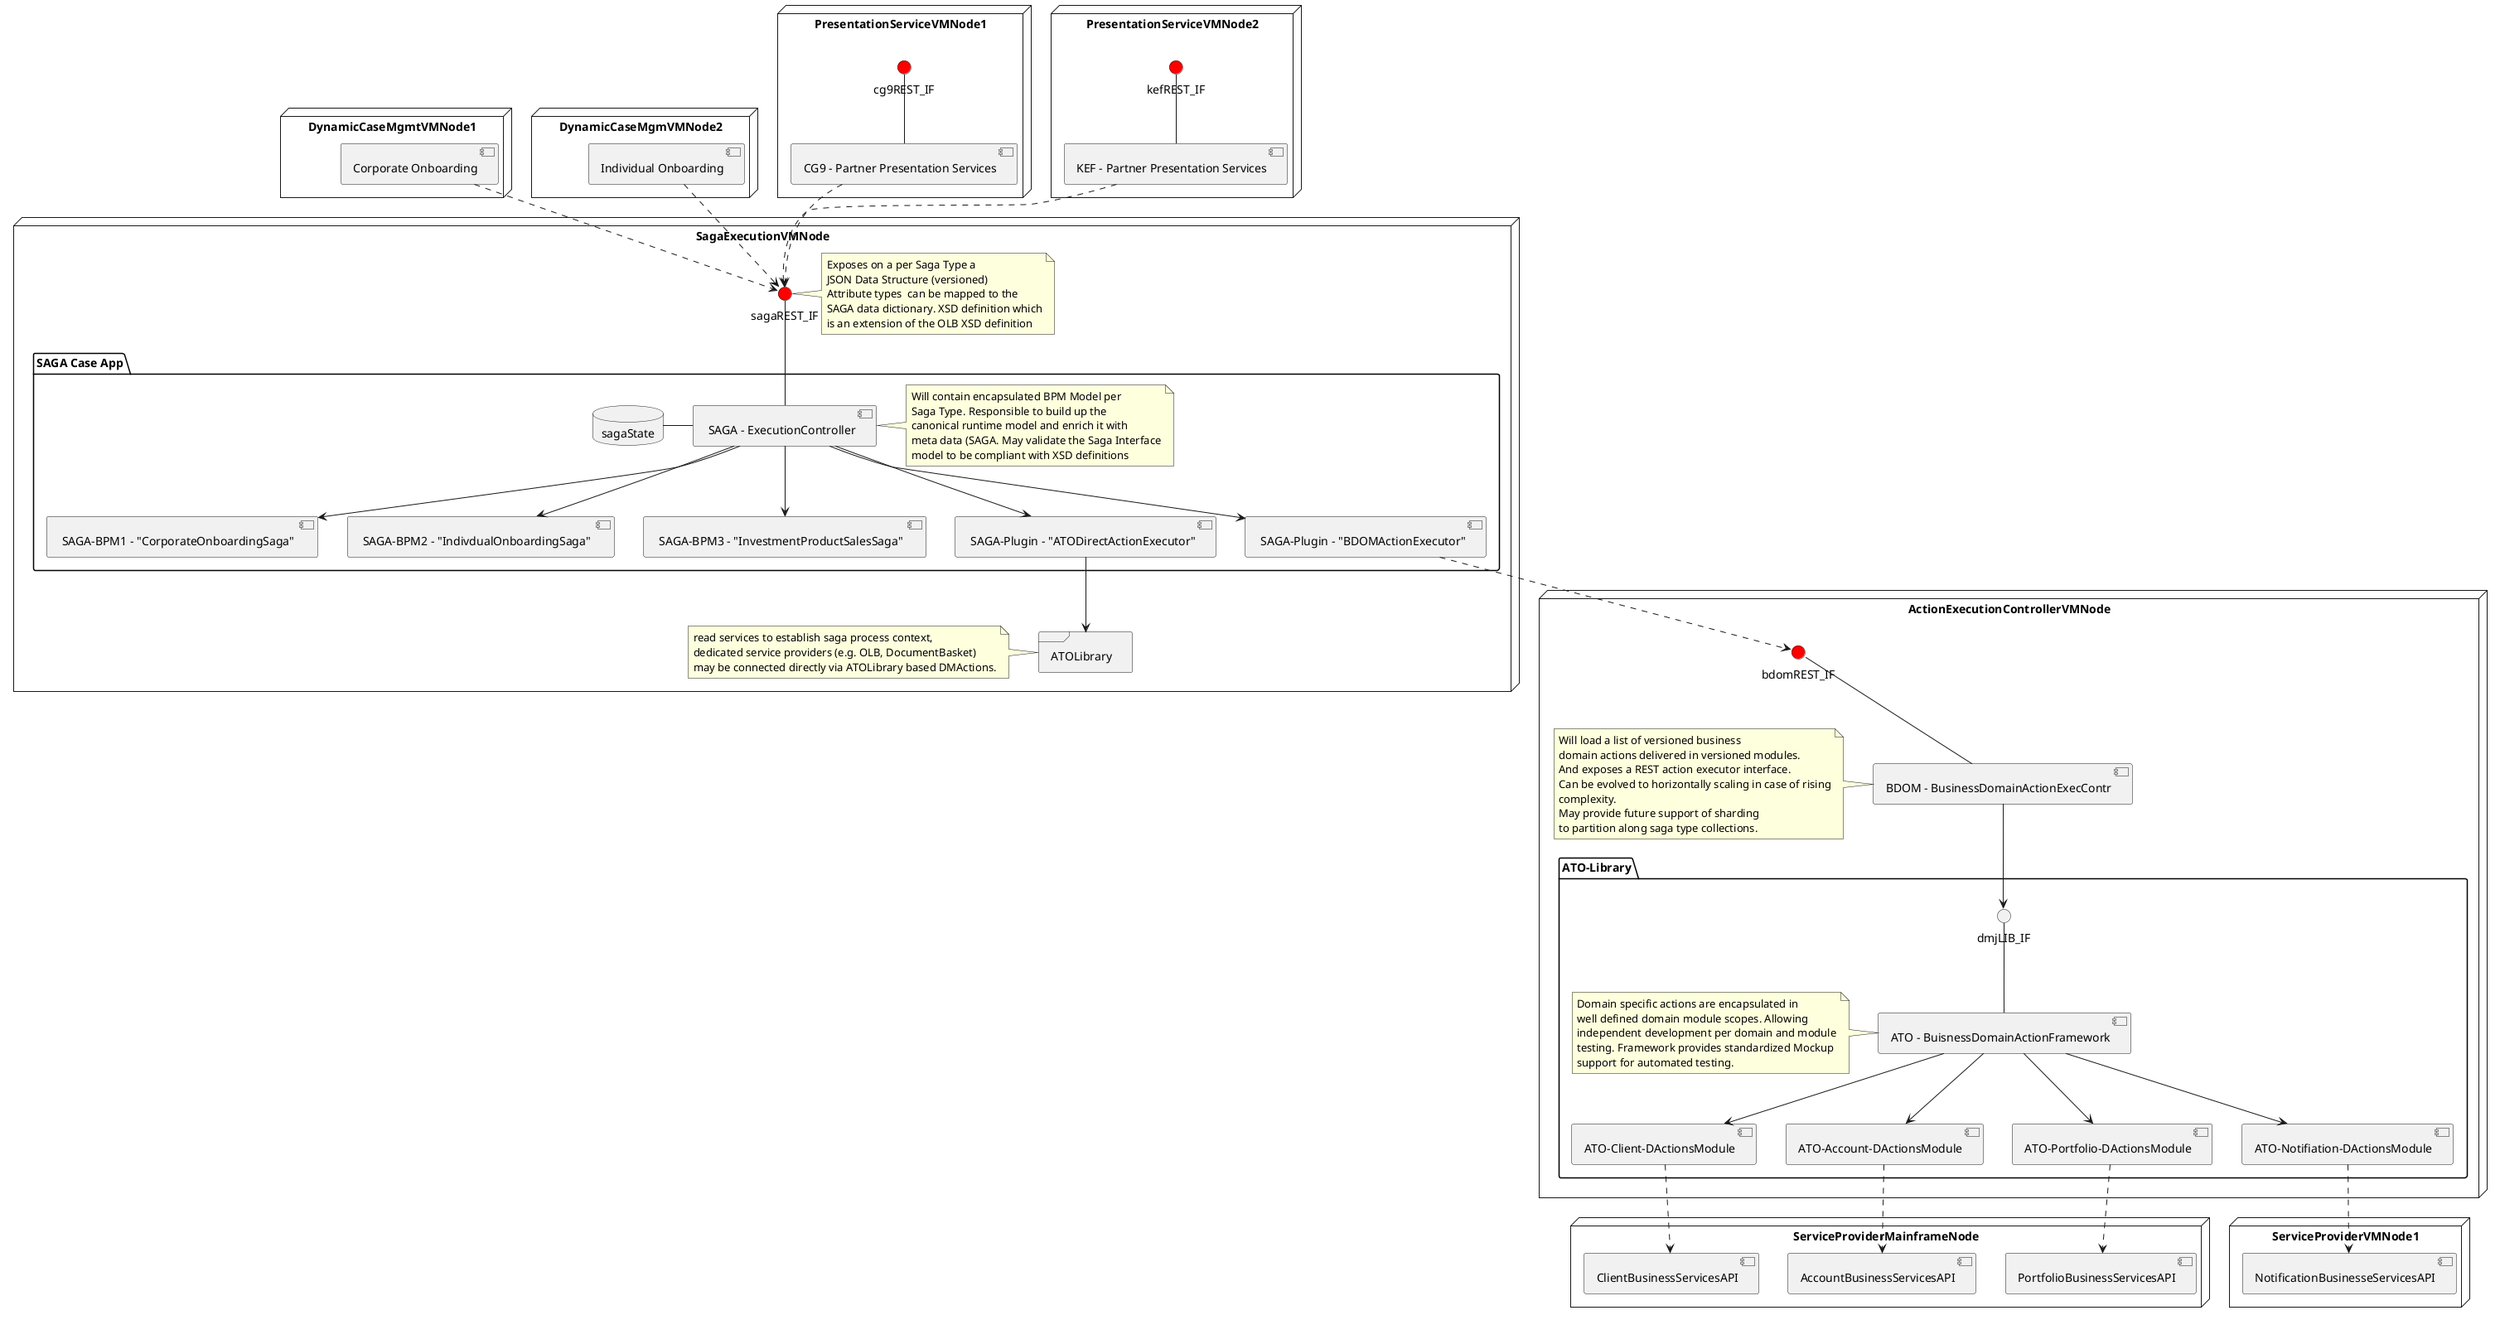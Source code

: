 @startuml

node DynamicCaseMgmtVMNode1 {
    [Corporate Onboarding] as p21
}

node DynamicCaseMgmVMNode2 {
    [Individual Onboarding] as muy
}

node PresentationServiceVMNode1 {
    () cg9REST_IF as cg9if #red
    [CG9 - Partner Presentation Services] as cg9
    cg9if -- cg9
}

node PresentationServiceVMNode2 {
    () kefREST_IF as kefif #red
    [KEF - Partner Presentation Services] as kef
    kefif -- kef
}

node SagaExecutionVMNode {
    () sagaREST_IF as sagaif #red
    note right of sagaif
        Exposes on a per Saga Type a
        JSON Data Structure (versioned)
        Attribute types  can be mapped to the
        SAGA data dictionary. XSD definition which
        is an extension of the OLB XSD definition
    end note
    folder "SAGA Case App" {
        [ SAGA - ExecutionController] as saga
        note right of saga
            Will contain encapsulated BPM Model per
            Saga Type. Responsible to build up the
            canonical runtime model and enrich it with
            meta data (SAGA. May validate the Saga Interface
            model to be compliant with XSD definitions
        end note
        [ SAGA-BPM1 - "CorporateOnboardingSaga" ] as bqa1
        [ SAGA-BPM2 - "IndivdualOnboardingSaga" ] as bqa2
        [ SAGA-BPM3 - "InvestmentProductSalesSaga" ] as bqa3
        [ SAGA-Plugin - "BDOMActionExecutor"] as plug
        [ SAGA-Plugin - "ATODirectActionExecutor"] as plug1
        database sagaState
        saga --> bqa1
        saga --> bqa2
        saga --> bqa3
        saga --> plug
        saga --> plug1
     }
    sagaif -- saga
    sagaState - saga
    frame ATOLibrary as dml
    note left of dml
      read services to establish saga process context,
      dedicated service providers (e.g. OLB, DocumentBasket)
      may be connected directly via ATOLibrary based DMActions.
    end note
    plug1 --> dml
}

p21 ..> sagaif
muy ..> sagaif
cg9 ..> sagaif
kef ..> sagaif

node ActionExecutionControllerVMNode {
    () bdomREST_IF as bdomif #red
    [BDOM - BusinessDomainActionExecContr] as bdom
    note left of bdom
      Will load a list of versioned business
      domain actions delivered in versioned modules.
      And exposes a REST action executor interface.
      Can be evolved to horizontally scaling in case of rising
      complexity.
      May provide future support of sharding
      to partition along saga type collections.
    end note
    bdomif -- bdom
    folder "ATO-Library" {
        () dmjLIB_IF as dmjif
        [ATO - BuisnessDomainActionFramework] as dmj
        note left of dmj
          Domain specific actions are encapsulated in
          well defined domain module scopes. Allowing
          independent development per domain and module
          testing. Framework provides standardized Mockup
          support for automated testing.
        end note
        bdom --> dmjif
        dmjif -- dmj
        [ATO-Client-DActionsModule] as da1
        [ATO-Account-DActionsModule] as da2
        [ATO-Portfolio-DActionsModule] as da3
        [ATO-Notifiation-DActionsModule] as da4
        dmj --> da1
        dmj --> da2
        dmj --> da3
        dmj --> da4
    }
}

plug ..> bdomif

node ServiceProviderVMNode1 {
  [NotificationBusinesseServicesAPI] as ap1
}

node ServiceProviderMainframeNode {
  [ClientBusinessServicesAPI] as ap2
  [AccountBusinessServicesAPI] as ap3
  [PortfolioBusinessServicesAPI] as ap4
}

da1 ..> ap2
da2 ..> ap3
da3 ..> ap4
da4 ..> ap1




@enduml